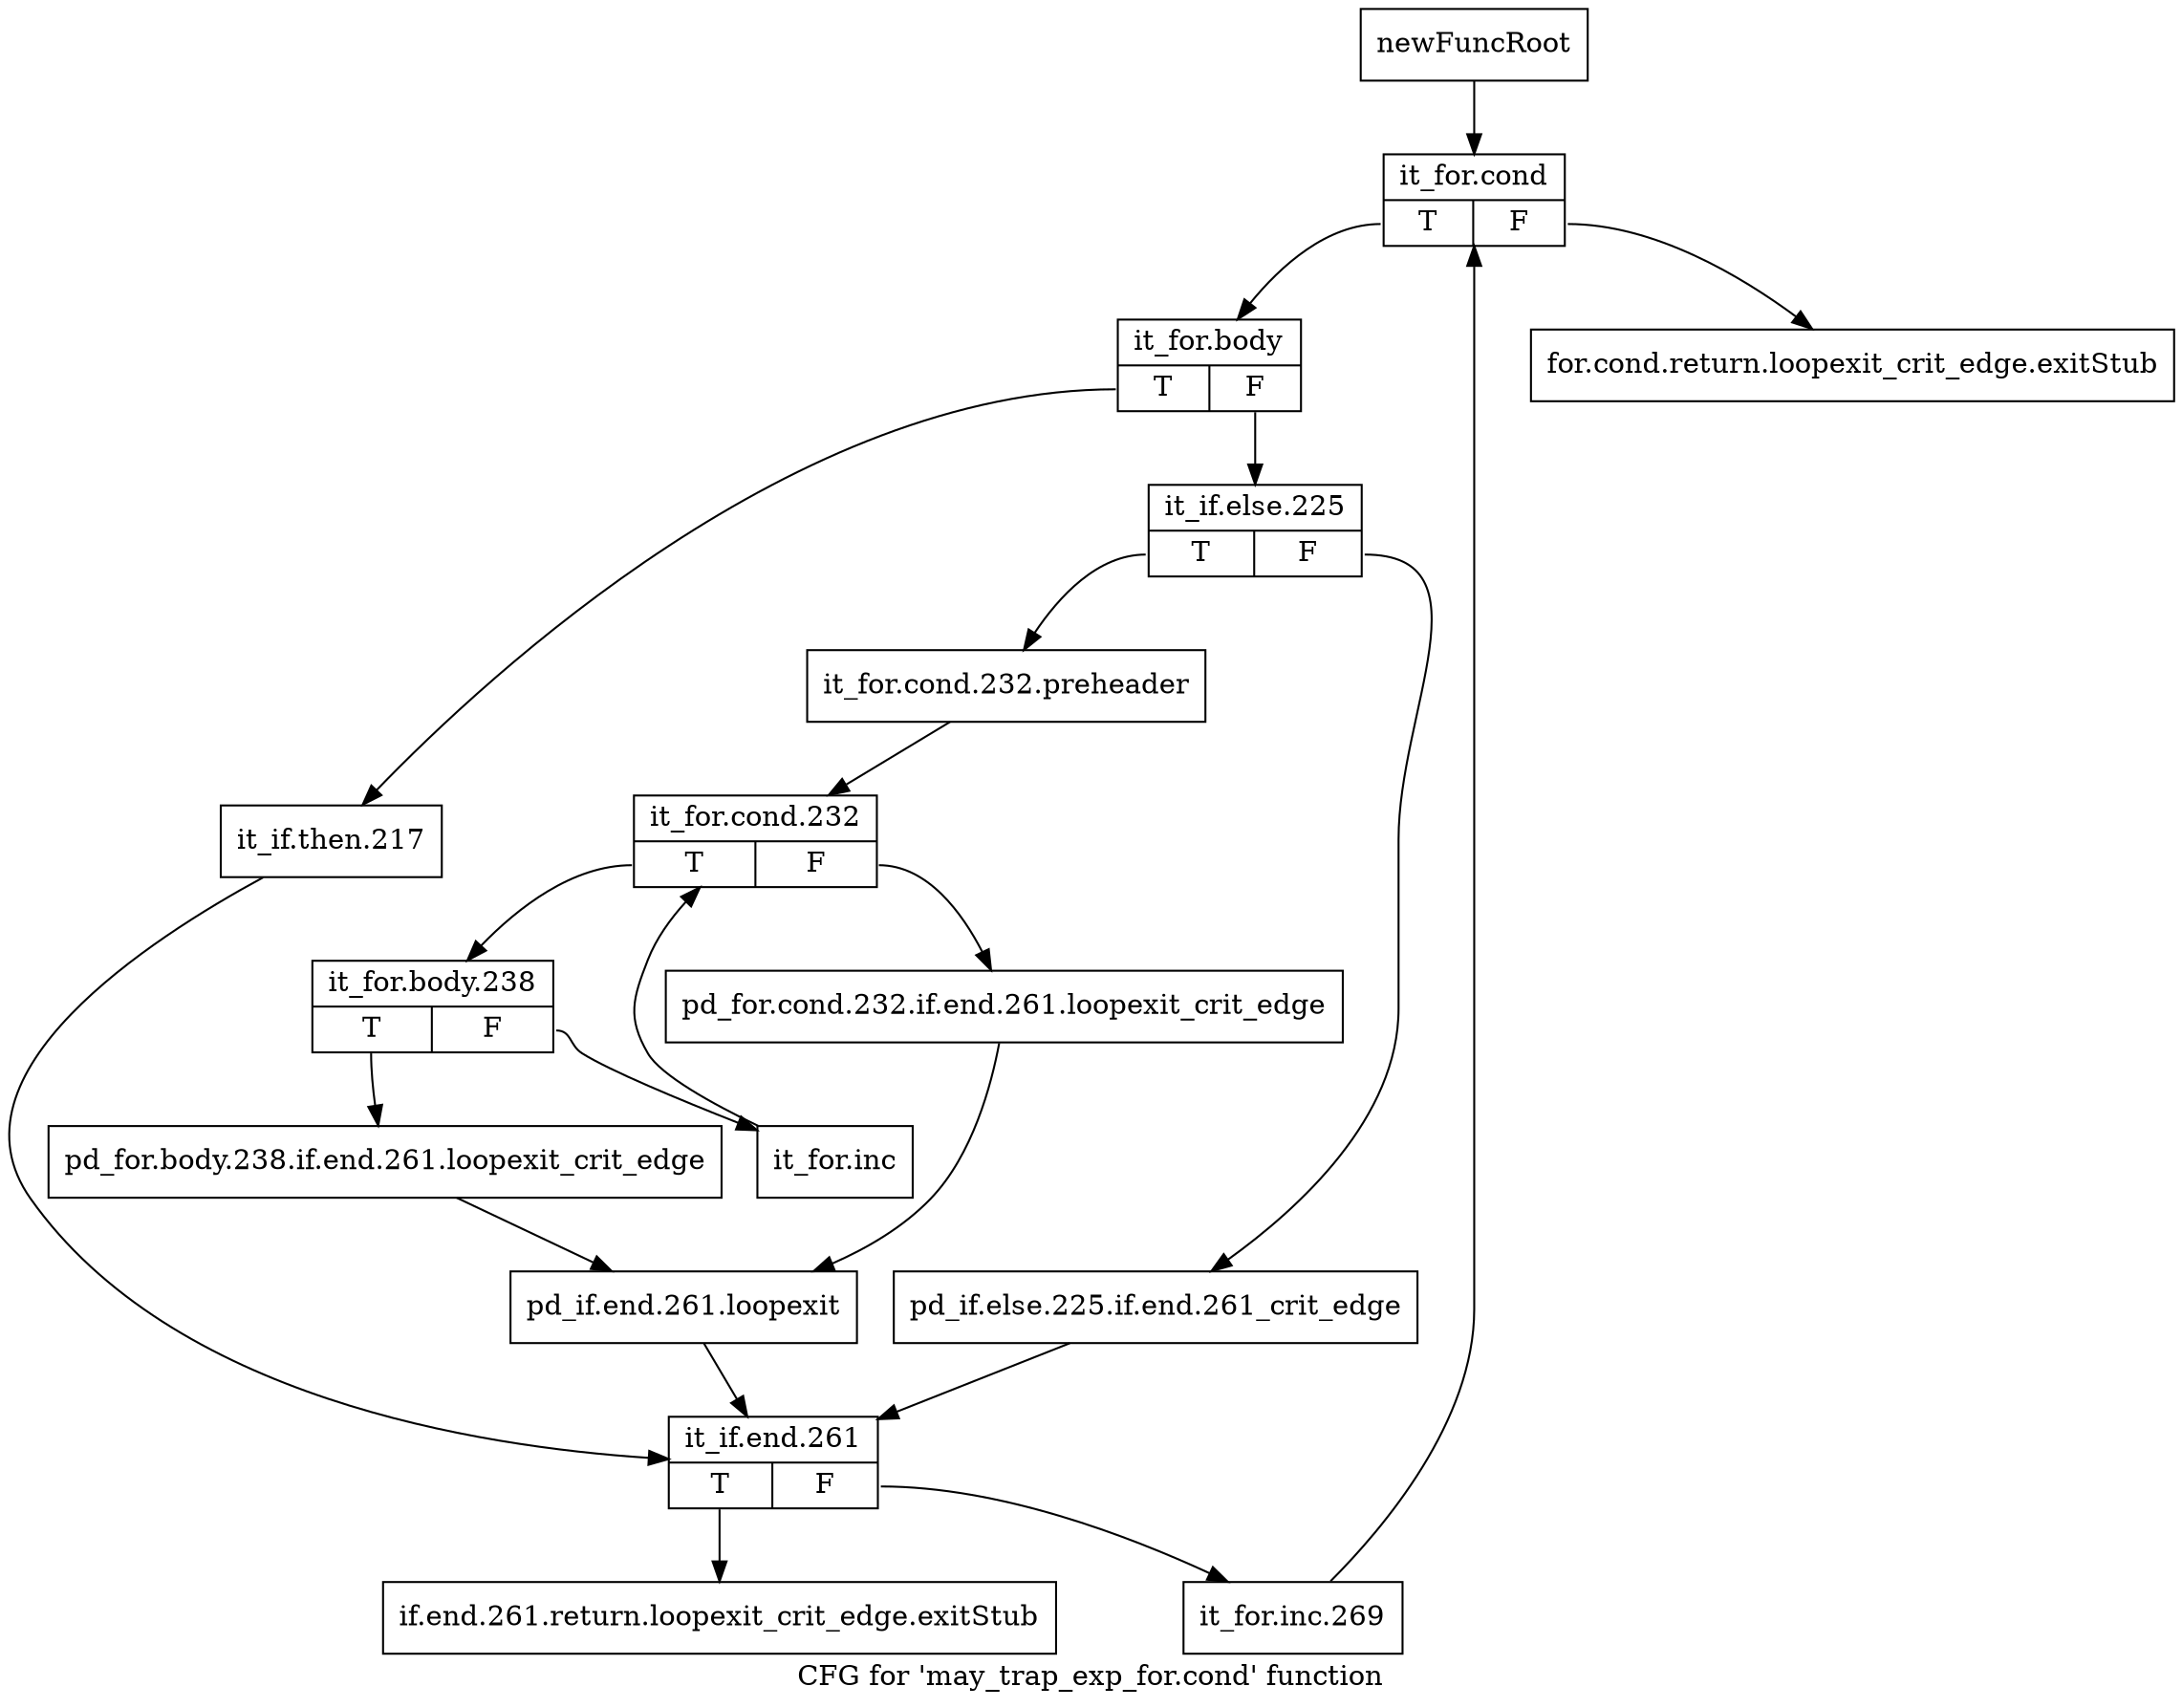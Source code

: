 digraph "CFG for 'may_trap_exp_for.cond' function" {
	label="CFG for 'may_trap_exp_for.cond' function";

	Node0xc20fd30 [shape=record,label="{newFuncRoot}"];
	Node0xc20fd30 -> Node0xc20fe20;
	Node0xc20fd80 [shape=record,label="{for.cond.return.loopexit_crit_edge.exitStub}"];
	Node0xc20fdd0 [shape=record,label="{if.end.261.return.loopexit_crit_edge.exitStub}"];
	Node0xc20fe20 [shape=record,label="{it_for.cond|{<s0>T|<s1>F}}"];
	Node0xc20fe20:s0 -> Node0xc20fe70;
	Node0xc20fe20:s1 -> Node0xc20fd80;
	Node0xc20fe70 [shape=record,label="{it_for.body|{<s0>T|<s1>F}}"];
	Node0xc20fe70:s0 -> Node0xc210190;
	Node0xc20fe70:s1 -> Node0xc20fec0;
	Node0xc20fec0 [shape=record,label="{it_if.else.225|{<s0>T|<s1>F}}"];
	Node0xc20fec0:s0 -> Node0xc20ff60;
	Node0xc20fec0:s1 -> Node0xc20ff10;
	Node0xc20ff10 [shape=record,label="{pd_if.else.225.if.end.261_crit_edge}"];
	Node0xc20ff10 -> Node0xc2101e0;
	Node0xc20ff60 [shape=record,label="{it_for.cond.232.preheader}"];
	Node0xc20ff60 -> Node0xc20ffb0;
	Node0xc20ffb0 [shape=record,label="{it_for.cond.232|{<s0>T|<s1>F}}"];
	Node0xc20ffb0:s0 -> Node0xc210050;
	Node0xc20ffb0:s1 -> Node0xc210000;
	Node0xc210000 [shape=record,label="{pd_for.cond.232.if.end.261.loopexit_crit_edge}"];
	Node0xc210000 -> Node0xc210140;
	Node0xc210050 [shape=record,label="{it_for.body.238|{<s0>T|<s1>F}}"];
	Node0xc210050:s0 -> Node0xc2100f0;
	Node0xc210050:s1 -> Node0xc2100a0;
	Node0xc2100a0 [shape=record,label="{it_for.inc}"];
	Node0xc2100a0 -> Node0xc20ffb0;
	Node0xc2100f0 [shape=record,label="{pd_for.body.238.if.end.261.loopexit_crit_edge}"];
	Node0xc2100f0 -> Node0xc210140;
	Node0xc210140 [shape=record,label="{pd_if.end.261.loopexit}"];
	Node0xc210140 -> Node0xc2101e0;
	Node0xc210190 [shape=record,label="{it_if.then.217}"];
	Node0xc210190 -> Node0xc2101e0;
	Node0xc2101e0 [shape=record,label="{it_if.end.261|{<s0>T|<s1>F}}"];
	Node0xc2101e0:s0 -> Node0xc20fdd0;
	Node0xc2101e0:s1 -> Node0xc210230;
	Node0xc210230 [shape=record,label="{it_for.inc.269}"];
	Node0xc210230 -> Node0xc20fe20;
}
